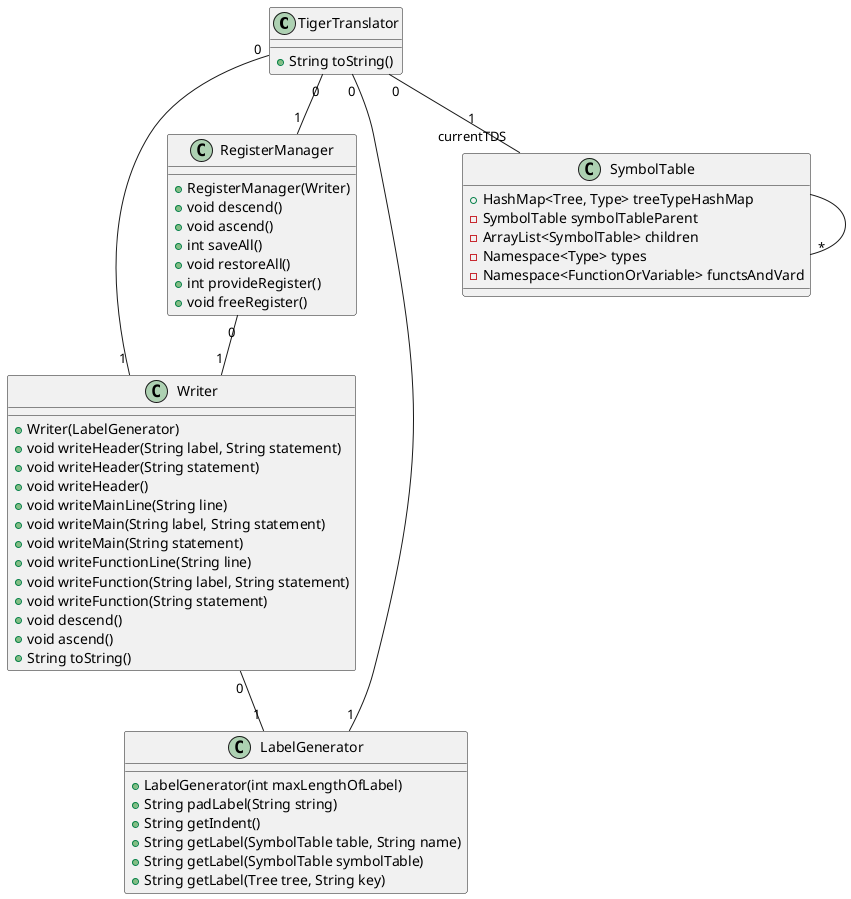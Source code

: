 @startuml

Class TigerTranslator{
  +String toString()
}

Class Writer{
  +Writer(LabelGenerator)
  +void writeHeader(String label, String statement)
  +void writeHeader(String statement)
  +void writeHeader()
  +void writeMainLine(String line)
  +void writeMain(String label, String statement)
  +void writeMain(String statement)
  +void writeFunctionLine(String line)
  +void writeFunction(String label, String statement)
  +void writeFunction(String statement)
  +void descend()
  +void ascend()
  +String toString()
}

Class LabelGenerator{
  +LabelGenerator(int maxLengthOfLabel)
  +String padLabel(String string)
  +String getIndent()
  +String getLabel(SymbolTable table, String name)
  +String getLabel(SymbolTable symbolTable)
  +String getLabel(Tree tree, String key)
}

Class RegisterManager{
  +RegisterManager(Writer)
  +void descend()
  +void ascend()
  +int saveAll()
  +void restoreAll()
  +int provideRegister()
  +void freeRegister()
}

TigerTranslator "0" -- "1\ncurrentTDS" SymbolTable
TigerTranslator "0" -- "1" Writer
TigerTranslator "0" -- "1" LabelGenerator
TigerTranslator "0" -- "1" RegisterManager

Writer "0" -- "1" LabelGenerator
RegisterManager "0" -- "1" Writer

Class SymbolTable{
  +HashMap<Tree, Type> treeTypeHashMap
-SymbolTable symbolTableParent
-ArrayList<SymbolTable> children
-Namespace<Type> types
-Namespace<FunctionOrVariable> functsAndVard
}
SymbolTable--"*" SymbolTable
@enduml
